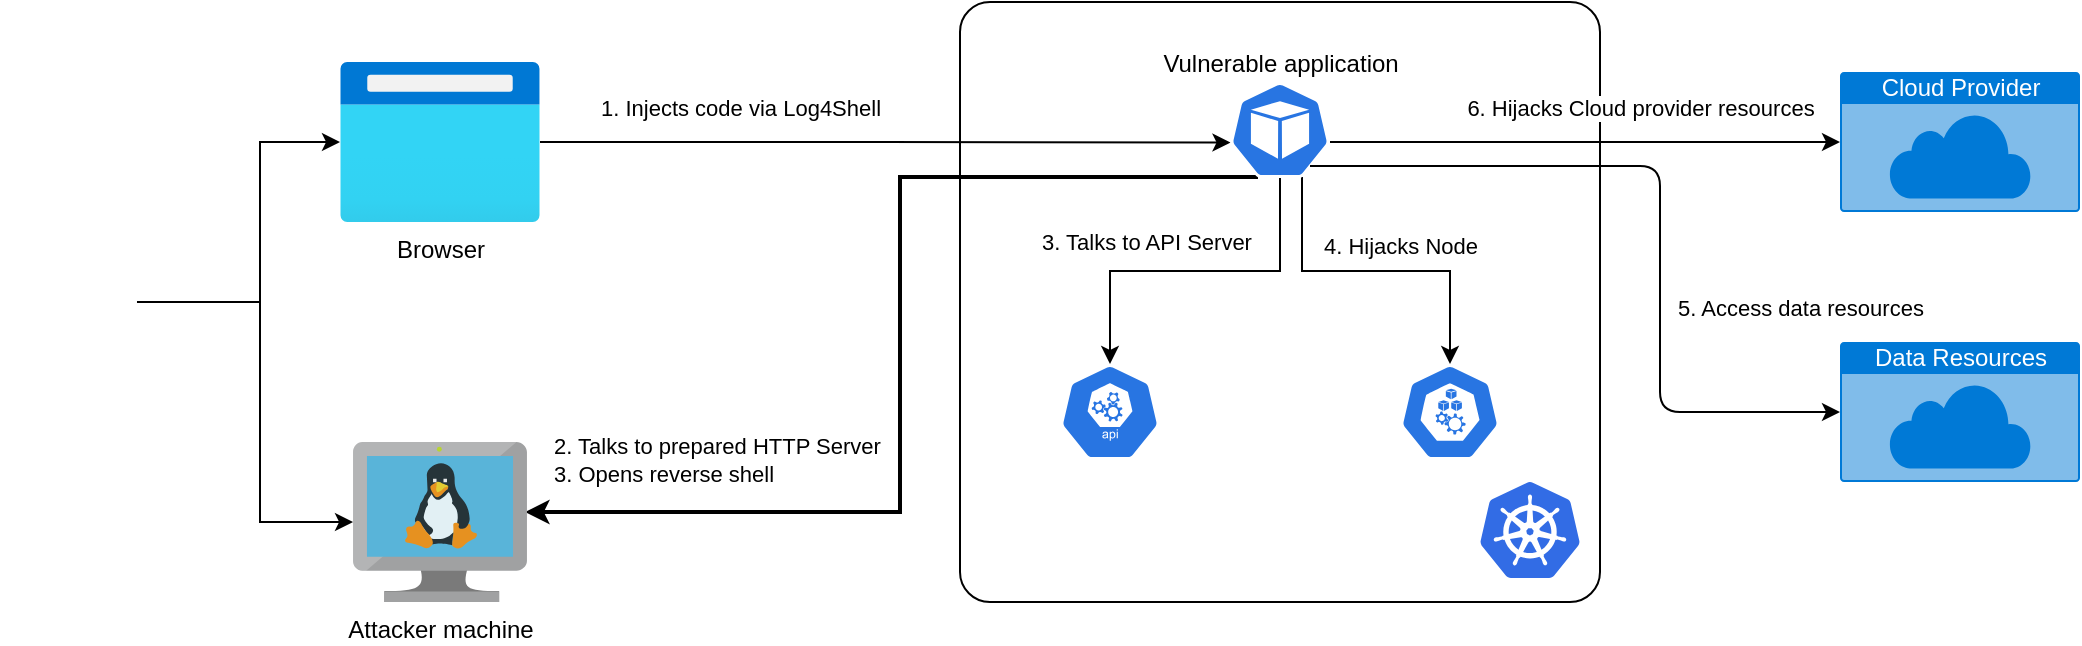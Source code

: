 <mxfile version="17.4.2" type="device"><diagram id="nzI27ZdQeGKxeOH7pkGE" name="Page-1"><mxGraphModel dx="1106" dy="922" grid="1" gridSize="10" guides="1" tooltips="1" connect="1" arrows="1" fold="1" page="1" pageScale="1" pageWidth="4681" pageHeight="3300" math="0" shadow="0"><root><mxCell id="0"/><mxCell id="1" parent="0"/><mxCell id="kLsLeGaLj7qczjX0WY6R-6" value="" style="rounded=1;whiteSpace=wrap;html=1;arcSize=5;fillColor=none;" parent="1" vertex="1"><mxGeometry x="660" y="300" width="320" height="300" as="geometry"/></mxCell><mxCell id="kLsLeGaLj7qczjX0WY6R-17" style="edgeStyle=orthogonalEdgeStyle;rounded=0;orthogonalLoop=1;jettySize=auto;html=1;entryX=0.005;entryY=0.63;entryDx=0;entryDy=0;entryPerimeter=0;" parent="1" source="kLsLeGaLj7qczjX0WY6R-1" target="kLsLeGaLj7qczjX0WY6R-7" edge="1"><mxGeometry relative="1" as="geometry"/></mxCell><mxCell id="kLsLeGaLj7qczjX0WY6R-1" value="Browser" style="aspect=fixed;html=1;points=[];align=center;image;fontSize=12;image=img/lib/azure2/general/Browser.svg;" parent="1" vertex="1"><mxGeometry x="350" y="330" width="100" height="80" as="geometry"/></mxCell><mxCell id="kLsLeGaLj7qczjX0WY6R-12" style="edgeStyle=orthogonalEdgeStyle;rounded=0;orthogonalLoop=1;jettySize=auto;html=1;" parent="1" source="kLsLeGaLj7qczjX0WY6R-2" target="kLsLeGaLj7qczjX0WY6R-1" edge="1"><mxGeometry relative="1" as="geometry"><Array as="points"><mxPoint x="310" y="450"/><mxPoint x="310" y="370"/></Array></mxGeometry></mxCell><mxCell id="kLsLeGaLj7qczjX0WY6R-15" value="1. Injects code via Log4Shell" style="edgeLabel;html=1;align=center;verticalAlign=top;resizable=0;points=[];labelPosition=center;verticalLabelPosition=bottom;" parent="kLsLeGaLj7qczjX0WY6R-12" vertex="1" connectable="0"><mxGeometry x="0.201" y="1" relative="1" as="geometry"><mxPoint x="241" y="-63" as="offset"/></mxGeometry></mxCell><mxCell id="kLsLeGaLj7qczjX0WY6R-30" style="edgeStyle=orthogonalEdgeStyle;rounded=0;orthogonalLoop=1;jettySize=auto;html=1;exitX=1;exitY=0.5;exitDx=0;exitDy=0;" parent="1" source="kLsLeGaLj7qczjX0WY6R-2" target="kLsLeGaLj7qczjX0WY6R-10" edge="1"><mxGeometry relative="1" as="geometry"><Array as="points"><mxPoint x="310" y="450"/><mxPoint x="310" y="560"/></Array></mxGeometry></mxCell><mxCell id="kLsLeGaLj7qczjX0WY6R-2" value="" style="shape=image;verticalLabelPosition=bottom;labelBackgroundColor=#ffffff;verticalAlign=top;aspect=fixed;imageAspect=0;image=https://w7.pngwing.com/pngs/696/550/png-transparent-man-wearing-black-hat-and-sunglasses-illustration-security-hacker-anonymous-hacker.png;imageBackground=#FFFFFF;" parent="1" vertex="1"><mxGeometry x="180.0" y="410" width="68.46" height="80" as="geometry"/></mxCell><mxCell id="kLsLeGaLj7qczjX0WY6R-3" value="" style="aspect=fixed;html=1;points=[];align=center;image;fontSize=12;image=img/lib/mscae/Kubernetes.svg;" parent="1" vertex="1"><mxGeometry x="920" y="540" width="50" height="48" as="geometry"/></mxCell><mxCell id="kLsLeGaLj7qczjX0WY6R-14" style="edgeStyle=orthogonalEdgeStyle;rounded=0;orthogonalLoop=1;jettySize=auto;html=1;exitX=0.28;exitY=0.99;exitDx=0;exitDy=0;exitPerimeter=0;entryX=0.989;entryY=0.438;entryDx=0;entryDy=0;entryPerimeter=0;strokeWidth=2;" parent="1" source="kLsLeGaLj7qczjX0WY6R-7" target="kLsLeGaLj7qczjX0WY6R-10" edge="1"><mxGeometry relative="1" as="geometry"><mxPoint x="630" y="680" as="targetPoint"/><Array as="points"><mxPoint x="630" y="388"/><mxPoint x="630" y="555"/></Array></mxGeometry></mxCell><mxCell id="kLsLeGaLj7qczjX0WY6R-16" value="2. Talks to prepared HTTP Server&lt;br&gt;3. Opens reverse shell" style="edgeLabel;html=1;align=left;verticalAlign=middle;resizable=0;points=[];" parent="kLsLeGaLj7qczjX0WY6R-14" vertex="1" connectable="0"><mxGeometry x="0.486" relative="1" as="geometry"><mxPoint x="-125" y="-26" as="offset"/></mxGeometry></mxCell><mxCell id="kLsLeGaLj7qczjX0WY6R-19" style="edgeStyle=orthogonalEdgeStyle;rounded=0;orthogonalLoop=1;jettySize=auto;html=1;exitX=0.5;exitY=1;exitDx=0;exitDy=0;exitPerimeter=0;entryX=0.5;entryY=0;entryDx=0;entryDy=0;entryPerimeter=0;" parent="1" source="kLsLeGaLj7qczjX0WY6R-7" target="kLsLeGaLj7qczjX0WY6R-18" edge="1"><mxGeometry relative="1" as="geometry"><mxPoint x="1090" y="490" as="targetPoint"/></mxGeometry></mxCell><mxCell id="kLsLeGaLj7qczjX0WY6R-20" value="3. Talks to API Server" style="edgeLabel;html=1;align=center;verticalAlign=bottom;resizable=0;points=[];labelPosition=center;verticalLabelPosition=top;" parent="kLsLeGaLj7qczjX0WY6R-19" vertex="1" connectable="0"><mxGeometry x="0.065" y="-1" relative="1" as="geometry"><mxPoint x="-19" y="-5" as="offset"/></mxGeometry></mxCell><mxCell id="kLsLeGaLj7qczjX0WY6R-23" style="edgeStyle=orthogonalEdgeStyle;rounded=0;orthogonalLoop=1;jettySize=auto;html=1;entryX=0.5;entryY=0;entryDx=0;entryDy=0;entryPerimeter=0;exitX=0.72;exitY=0.99;exitDx=0;exitDy=0;exitPerimeter=0;" parent="1" source="kLsLeGaLj7qczjX0WY6R-7" target="kLsLeGaLj7qczjX0WY6R-22" edge="1"><mxGeometry relative="1" as="geometry"/></mxCell><mxCell id="kLsLeGaLj7qczjX0WY6R-24" value="4. Hijacks Node" style="edgeLabel;html=1;align=center;verticalAlign=middle;resizable=0;points=[];" parent="kLsLeGaLj7qczjX0WY6R-23" vertex="1" connectable="0"><mxGeometry x="0.573" y="2" relative="1" as="geometry"><mxPoint x="-27" y="-23" as="offset"/></mxGeometry></mxCell><mxCell id="kLsLeGaLj7qczjX0WY6R-27" value="" style="edgeStyle=orthogonalEdgeStyle;rounded=0;orthogonalLoop=1;jettySize=auto;html=1;entryX=0;entryY=0.5;entryDx=0;entryDy=0;entryPerimeter=0;labelPosition=center;verticalLabelPosition=bottom;align=center;verticalAlign=top;" parent="1" source="kLsLeGaLj7qczjX0WY6R-7" target="kLsLeGaLj7qczjX0WY6R-26" edge="1"><mxGeometry x="0.216" y="20" relative="1" as="geometry"><Array as="points"><mxPoint x="1100" y="370"/></Array><mxPoint as="offset"/></mxGeometry></mxCell><mxCell id="kLsLeGaLj7qczjX0WY6R-7" value="Vulnerable application" style="html=1;dashed=0;whitespace=wrap;fillColor=#2875E2;strokeColor=#ffffff;points=[[0.005,0.63,0],[0.1,0.2,0],[0.9,0.2,0],[0.5,0,0],[0.995,0.63,0],[0.72,0.99,0],[0.5,1,0],[0.28,0.99,0]];shape=mxgraph.kubernetes.icon;prIcon=pod;labelPosition=center;verticalLabelPosition=top;align=center;verticalAlign=bottom;" parent="1" vertex="1"><mxGeometry x="795" y="340" width="50" height="48" as="geometry"/></mxCell><mxCell id="kLsLeGaLj7qczjX0WY6R-10" value="Attacker machine" style="aspect=fixed;html=1;points=[];align=center;image;fontSize=12;image=img/lib/mscae/VM_Linux.svg;" parent="1" vertex="1"><mxGeometry x="356.52" y="520" width="86.96" height="80" as="geometry"/></mxCell><mxCell id="kLsLeGaLj7qczjX0WY6R-18" value="" style="html=1;dashed=0;whitespace=wrap;fillColor=#2875E2;strokeColor=#ffffff;points=[[0.005,0.63,0],[0.1,0.2,0],[0.9,0.2,0],[0.5,0,0],[0.995,0.63,0],[0.72,0.99,0],[0.5,1,0],[0.28,0.99,0]];shape=mxgraph.kubernetes.icon;prIcon=api" parent="1" vertex="1"><mxGeometry x="710" y="481" width="50" height="48" as="geometry"/></mxCell><mxCell id="kLsLeGaLj7qczjX0WY6R-22" value="" style="html=1;dashed=0;whitespace=wrap;fillColor=#2875E2;strokeColor=#ffffff;points=[[0.005,0.63,0],[0.1,0.2,0],[0.9,0.2,0],[0.5,0,0],[0.995,0.63,0],[0.72,0.99,0],[0.5,1,0],[0.28,0.99,0]];shape=mxgraph.kubernetes.icon;prIcon=node" parent="1" vertex="1"><mxGeometry x="880" y="481" width="50" height="48" as="geometry"/></mxCell><mxCell id="kLsLeGaLj7qczjX0WY6R-26" value="Cloud Provider" style="html=1;strokeColor=none;fillColor=#0079D6;labelPosition=center;verticalLabelPosition=middle;verticalAlign=top;align=center;fontSize=12;outlineConnect=0;spacingTop=-6;fontColor=#FFFFFF;shape=mxgraph.sitemap.cloud;" parent="1" vertex="1"><mxGeometry x="1100" y="335" width="120" height="70" as="geometry"/></mxCell><mxCell id="bq8UHHvSJw6vCrAw2E0T-1" value="Data Resources" style="html=1;strokeColor=none;fillColor=#0079D6;labelPosition=center;verticalLabelPosition=middle;verticalAlign=top;align=center;fontSize=12;outlineConnect=0;spacingTop=-6;fontColor=#FFFFFF;shape=mxgraph.sitemap.cloud;" parent="1" vertex="1"><mxGeometry x="1100" y="470" width="120" height="70" as="geometry"/></mxCell><mxCell id="bq8UHHvSJw6vCrAw2E0T-3" value="" style="endArrow=classic;html=1;entryX=0;entryY=0.5;entryDx=0;entryDy=0;entryPerimeter=0;exitX=0.8;exitY=0.875;exitDx=0;exitDy=0;exitPerimeter=0;" parent="1" source="kLsLeGaLj7qczjX0WY6R-7" target="bq8UHHvSJw6vCrAw2E0T-1" edge="1"><mxGeometry width="50" height="50" relative="1" as="geometry"><mxPoint x="740" y="550" as="sourcePoint"/><mxPoint x="790" y="500" as="targetPoint"/><Array as="points"><mxPoint x="1010" y="382"/><mxPoint x="1010" y="505"/></Array></mxGeometry></mxCell><mxCell id="bq8UHHvSJw6vCrAw2E0T-4" value="6. Hijacks Cloud provider resources" style="edgeLabel;html=1;align=center;verticalAlign=top;resizable=0;points=[];labelPosition=center;verticalLabelPosition=bottom;" parent="1" vertex="1" connectable="0"><mxGeometry x="1000" y="340.0" as="geometry"/></mxCell><mxCell id="bq8UHHvSJw6vCrAw2E0T-5" value="5. Access data resources" style="edgeLabel;html=1;align=center;verticalAlign=top;resizable=0;points=[];labelPosition=center;verticalLabelPosition=bottom;" parent="1" vertex="1" connectable="0"><mxGeometry x="1080" y="440" as="geometry"/></mxCell></root></mxGraphModel></diagram></mxfile>
